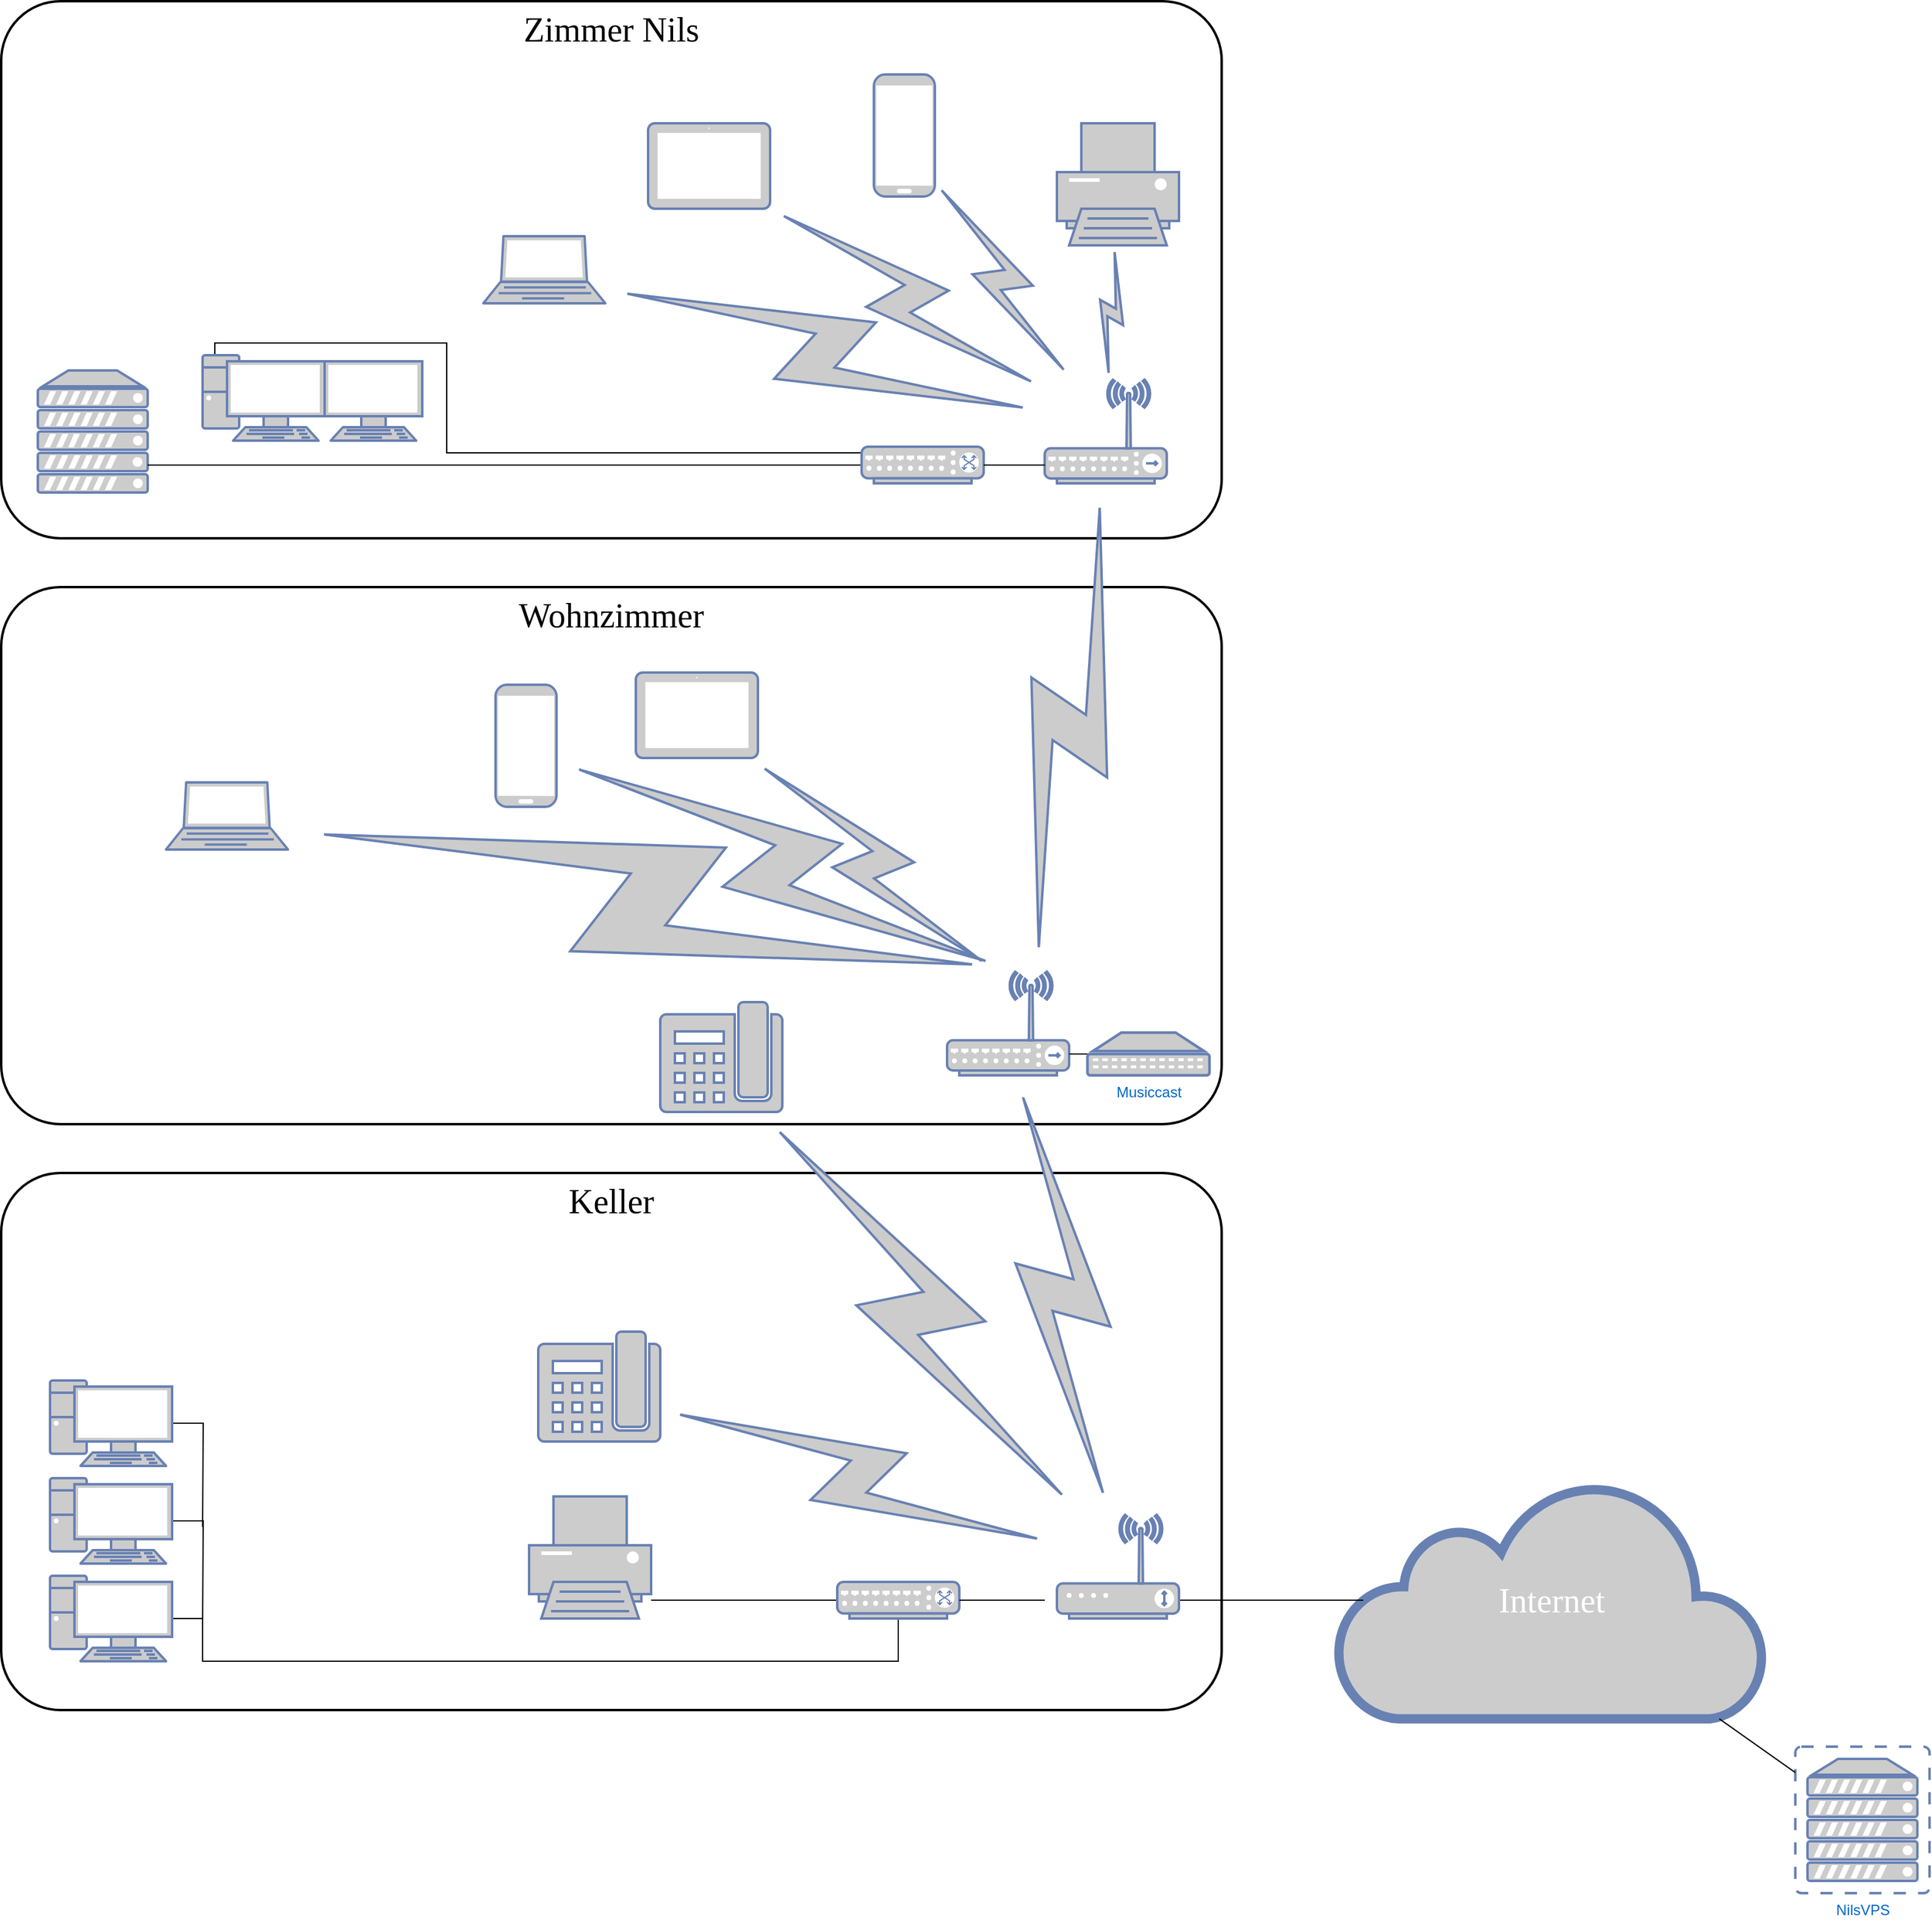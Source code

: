 <mxfile version="14.4.3" type="google"><diagram name="Page-1" id="bfe91b75-5d2c-26a0-9c1d-138518896778"><mxGraphModel dx="2426" dy="1358" grid="1" gridSize="10" guides="1" tooltips="1" connect="1" arrows="1" fold="1" page="1" pageScale="1" pageWidth="1169" pageHeight="827" background="#ffffff" math="0" shadow="0"><root><mxCell id="0"/><mxCell id="1" parent="0"/><mxCell id="O1NSqIP9xPwU4jWVSfPE-26" value="&lt;font face=&quot;Lucida Console&quot; color=&quot;#000000&quot;&gt;Wohnzimmer&lt;/font&gt;" style="rounded=1;whiteSpace=wrap;html=1;shadow=0;comic=0;strokeWidth=2;fillColor=none;fontFamily=Verdana;fontSize=28;fontColor=#6881B3;align=center;arcSize=11;verticalAlign=top;" vertex="1" parent="1"><mxGeometry x="80" y="560" width="1000" height="440" as="geometry"/></mxCell><mxCell id="O1NSqIP9xPwU4jWVSfPE-25" value="&lt;font color=&quot;#000000&quot;&gt;Zimmer Nils&lt;/font&gt;" style="rounded=1;whiteSpace=wrap;html=1;shadow=0;comic=0;strokeWidth=2;fillColor=none;fontFamily=Verdana;fontSize=28;fontColor=#6881B3;align=center;arcSize=11;verticalAlign=top;" vertex="1" parent="1"><mxGeometry x="80" y="80" width="1000" height="440" as="geometry"/></mxCell><mxCell id="O1NSqIP9xPwU4jWVSfPE-27" value="&lt;font face=&quot;Lucida Console&quot; color=&quot;#000000&quot;&gt;Keller&lt;/font&gt;" style="rounded=1;whiteSpace=wrap;html=1;shadow=0;comic=0;strokeWidth=2;fillColor=none;fontFamily=Verdana;fontSize=28;fontColor=#6881B3;align=center;arcSize=11;verticalAlign=top;" vertex="1" parent="1"><mxGeometry x="80" y="1040" width="1000" height="440" as="geometry"/></mxCell><mxCell id="O1NSqIP9xPwU4jWVSfPE-5" value="&lt;font style=&quot;font-size: 28px&quot; face=&quot;Lucida Console&quot;&gt;Internet&lt;/font&gt;" style="html=1;outlineConnect=0;fillColor=#CCCCCC;strokeColor=#6881B3;gradientColor=none;gradientDirection=north;strokeWidth=2;shape=mxgraph.networks.cloud;fontColor=#ffffff;" vertex="1" parent="1"><mxGeometry x="1175" y="1292.78" width="350" height="194.44" as="geometry"/></mxCell><mxCell id="O1NSqIP9xPwU4jWVSfPE-6" value="" style="fontColor=#0066CC;verticalAlign=top;verticalLabelPosition=bottom;labelPosition=center;align=center;html=1;outlineConnect=0;fillColor=#CCCCCC;strokeColor=#6881B3;gradientColor=none;gradientDirection=north;strokeWidth=2;shape=mxgraph.networks.printer;" vertex="1" parent="1"><mxGeometry x="512.5" y="1305" width="100" height="100" as="geometry"/></mxCell><mxCell id="O1NSqIP9xPwU4jWVSfPE-8" value="" style="fontColor=#0066CC;verticalAlign=top;verticalLabelPosition=bottom;labelPosition=center;align=center;html=1;outlineConnect=0;fillColor=#CCCCCC;strokeColor=#6881B3;gradientColor=none;gradientDirection=north;strokeWidth=2;shape=mxgraph.networks.server;" vertex="1" parent="1"><mxGeometry x="110" y="382.5" width="90" height="100" as="geometry"/></mxCell><mxCell id="O1NSqIP9xPwU4jWVSfPE-80" style="edgeStyle=orthogonalEdgeStyle;rounded=0;orthogonalLoop=1;jettySize=auto;html=1;endArrow=none;endFill=0;" edge="1" parent="1" source="O1NSqIP9xPwU4jWVSfPE-9" target="O1NSqIP9xPwU4jWVSfPE-71"><mxGeometry relative="1" as="geometry"><Array as="points"><mxPoint x="445" y="450"/><mxPoint x="445" y="360"/><mxPoint x="255" y="360"/></Array></mxGeometry></mxCell><mxCell id="O1NSqIP9xPwU4jWVSfPE-81" style="edgeStyle=orthogonalEdgeStyle;rounded=0;orthogonalLoop=1;jettySize=auto;html=1;exitX=0;exitY=0.5;exitDx=0;exitDy=0;exitPerimeter=0;endArrow=none;endFill=0;" edge="1" parent="1" source="O1NSqIP9xPwU4jWVSfPE-9" target="O1NSqIP9xPwU4jWVSfPE-8"><mxGeometry relative="1" as="geometry"><Array as="points"><mxPoint x="325" y="460"/><mxPoint x="325" y="460"/></Array></mxGeometry></mxCell><mxCell id="O1NSqIP9xPwU4jWVSfPE-9" value="" style="fontColor=#0066CC;verticalAlign=top;verticalLabelPosition=bottom;labelPosition=center;align=center;html=1;outlineConnect=0;fillColor=#CCCCCC;strokeColor=#6881B3;gradientColor=none;gradientDirection=north;strokeWidth=2;shape=mxgraph.networks.switch;" vertex="1" parent="1"><mxGeometry x="785" y="445" width="100" height="30" as="geometry"/></mxCell><mxCell id="O1NSqIP9xPwU4jWVSfPE-92" style="edgeStyle=orthogonalEdgeStyle;rounded=0;orthogonalLoop=1;jettySize=auto;html=1;exitX=0;exitY=0.5;exitDx=0;exitDy=0;exitPerimeter=0;endArrow=none;endFill=0;" edge="1" parent="1" source="O1NSqIP9xPwU4jWVSfPE-10" target="O1NSqIP9xPwU4jWVSfPE-6"><mxGeometry relative="1" as="geometry"><Array as="points"><mxPoint x="650" y="1390"/><mxPoint x="650" y="1390"/></Array></mxGeometry></mxCell><mxCell id="O1NSqIP9xPwU4jWVSfPE-100" style="edgeStyle=orthogonalEdgeStyle;rounded=0;orthogonalLoop=1;jettySize=auto;html=1;exitX=0.5;exitY=1;exitDx=0;exitDy=0;exitPerimeter=0;endArrow=none;endFill=0;" edge="1" parent="1" source="O1NSqIP9xPwU4jWVSfPE-10" target="O1NSqIP9xPwU4jWVSfPE-42"><mxGeometry relative="1" as="geometry"><mxPoint x="730" y="1494.98" as="sourcePoint"/><Array as="points"><mxPoint x="815" y="1440"/><mxPoint x="245" y="1440"/><mxPoint x="245" y="1405"/></Array></mxGeometry></mxCell><mxCell id="O1NSqIP9xPwU4jWVSfPE-10" value="" style="fontColor=#0066CC;verticalAlign=top;verticalLabelPosition=bottom;labelPosition=center;align=center;html=1;outlineConnect=0;fillColor=#CCCCCC;strokeColor=#6881B3;gradientColor=none;gradientDirection=north;strokeWidth=2;shape=mxgraph.networks.switch;" vertex="1" parent="1"><mxGeometry x="765" y="1375" width="100" height="30" as="geometry"/></mxCell><mxCell id="O1NSqIP9xPwU4jWVSfPE-11" value="" style="fontColor=#0066CC;verticalAlign=top;verticalLabelPosition=bottom;labelPosition=center;align=center;html=1;outlineConnect=0;fillColor=#CCCCCC;strokeColor=#6881B3;gradientColor=none;gradientDirection=north;strokeWidth=2;shape=mxgraph.networks.wireless_hub;" vertex="1" parent="1"><mxGeometry x="855" y="875" width="100" height="85" as="geometry"/></mxCell><mxCell id="O1NSqIP9xPwU4jWVSfPE-12" value="NilsVPS" style="fontColor=#0066CC;verticalAlign=top;verticalLabelPosition=bottom;labelPosition=center;align=center;html=1;outlineConnect=0;fillColor=#CCCCCC;strokeColor=#6881B3;gradientColor=none;gradientDirection=north;strokeWidth=2;shape=mxgraph.networks.virtual_server;" vertex="1" parent="1"><mxGeometry x="1550" y="1510" width="110" height="120" as="geometry"/></mxCell><mxCell id="O1NSqIP9xPwU4jWVSfPE-13" value="" style="fontColor=#0066CC;verticalAlign=top;verticalLabelPosition=bottom;labelPosition=center;align=center;html=1;outlineConnect=0;fillColor=#CCCCCC;strokeColor=#6881B3;gradientColor=none;gradientDirection=north;strokeWidth=2;shape=mxgraph.networks.wireless_modem;" vertex="1" parent="1"><mxGeometry x="945" y="1320" width="100" height="85" as="geometry"/></mxCell><mxCell id="O1NSqIP9xPwU4jWVSfPE-19" value="" style="endArrow=none;html=1;" edge="1" parent="1" target="O1NSqIP9xPwU4jWVSfPE-10"><mxGeometry width="50" height="50" relative="1" as="geometry"><mxPoint x="935" y="1390" as="sourcePoint"/><mxPoint x="745" y="1390" as="targetPoint"/></mxGeometry></mxCell><mxCell id="O1NSqIP9xPwU4jWVSfPE-21" value="" style="endArrow=none;html=1;entryX=0.06;entryY=0.5;entryDx=0;entryDy=0;entryPerimeter=0;" edge="1" parent="1" target="O1NSqIP9xPwU4jWVSfPE-5"><mxGeometry width="50" height="50" relative="1" as="geometry"><mxPoint x="1046" y="1390" as="sourcePoint"/><mxPoint x="1185" y="1390" as="targetPoint"/></mxGeometry></mxCell><mxCell id="O1NSqIP9xPwU4jWVSfPE-23" value="" style="endArrow=none;html=1;" edge="1" parent="1" source="O1NSqIP9xPwU4jWVSfPE-5" target="O1NSqIP9xPwU4jWVSfPE-12"><mxGeometry width="50" height="50" relative="1" as="geometry"><mxPoint x="1485" y="1300" as="sourcePoint"/><mxPoint x="1535" y="1250" as="targetPoint"/></mxGeometry></mxCell><mxCell id="O1NSqIP9xPwU4jWVSfPE-34" value="" style="fontColor=#0066CC;verticalAlign=top;verticalLabelPosition=bottom;labelPosition=center;align=center;html=1;outlineConnect=0;fillColor=#CCCCCC;strokeColor=#6881B3;gradientColor=none;gradientDirection=north;strokeWidth=2;shape=mxgraph.networks.printer;" vertex="1" parent="1"><mxGeometry x="945" y="180" width="100" height="100" as="geometry"/></mxCell><mxCell id="O1NSqIP9xPwU4jWVSfPE-35" value="" style="fontColor=#0066CC;verticalAlign=top;verticalLabelPosition=bottom;labelPosition=center;align=center;html=1;outlineConnect=0;fillColor=#CCCCCC;strokeColor=#6881B3;gradientColor=none;gradientDirection=north;strokeWidth=2;shape=mxgraph.networks.wireless_hub;" vertex="1" parent="1"><mxGeometry x="935" y="390" width="100" height="85" as="geometry"/></mxCell><mxCell id="O1NSqIP9xPwU4jWVSfPE-38" value="" style="html=1;outlineConnect=0;fillColor=#CCCCCC;strokeColor=#6881B3;gradientColor=none;gradientDirection=north;strokeWidth=2;shape=mxgraph.networks.comm_link_edge;html=1;" edge="1" parent="1" source="O1NSqIP9xPwU4jWVSfPE-13" target="O1NSqIP9xPwU4jWVSfPE-11"><mxGeometry width="100" height="100" relative="1" as="geometry"><mxPoint x="879.344" y="1190" as="sourcePoint"/><mxPoint x="1195" y="810" as="targetPoint"/></mxGeometry></mxCell><mxCell id="O1NSqIP9xPwU4jWVSfPE-40" value="" style="html=1;outlineConnect=0;fillColor=#CCCCCC;strokeColor=#6881B3;gradientColor=none;gradientDirection=north;strokeWidth=2;shape=mxgraph.networks.comm_link_edge;html=1;" edge="1" parent="1" source="O1NSqIP9xPwU4jWVSfPE-11" target="O1NSqIP9xPwU4jWVSfPE-35"><mxGeometry width="100" height="100" relative="1" as="geometry"><mxPoint x="860.405" y="1190" as="sourcePoint"/><mxPoint x="795" y="490" as="targetPoint"/><Array as="points"><mxPoint x="930" y="870"/><mxPoint x="1175" y="851"/><mxPoint x="965" y="830"/></Array></mxGeometry></mxCell><mxCell id="O1NSqIP9xPwU4jWVSfPE-42" value="" style="fontColor=#0066CC;verticalAlign=top;verticalLabelPosition=bottom;labelPosition=center;align=center;html=1;outlineConnect=0;fillColor=#CCCCCC;strokeColor=#6881B3;gradientColor=none;gradientDirection=north;strokeWidth=2;shape=mxgraph.networks.pc;" vertex="1" parent="1"><mxGeometry x="120" y="1369.98" width="100" height="70" as="geometry"/></mxCell><mxCell id="O1NSqIP9xPwU4jWVSfPE-101" style="edgeStyle=orthogonalEdgeStyle;rounded=0;orthogonalLoop=1;jettySize=auto;html=1;exitX=1;exitY=0.5;exitDx=0;exitDy=0;exitPerimeter=0;endArrow=none;endFill=0;" edge="1" parent="1" source="O1NSqIP9xPwU4jWVSfPE-43"><mxGeometry relative="1" as="geometry"><mxPoint x="245" y="1409.98" as="targetPoint"/></mxGeometry></mxCell><mxCell id="O1NSqIP9xPwU4jWVSfPE-43" value="" style="fontColor=#0066CC;verticalAlign=top;verticalLabelPosition=bottom;labelPosition=center;align=center;html=1;outlineConnect=0;fillColor=#CCCCCC;strokeColor=#6881B3;gradientColor=none;gradientDirection=north;strokeWidth=2;shape=mxgraph.networks.pc;" vertex="1" parent="1"><mxGeometry x="120" y="1289.98" width="100" height="70" as="geometry"/></mxCell><mxCell id="O1NSqIP9xPwU4jWVSfPE-102" style="edgeStyle=orthogonalEdgeStyle;rounded=0;orthogonalLoop=1;jettySize=auto;html=1;exitX=1;exitY=0.5;exitDx=0;exitDy=0;exitPerimeter=0;endArrow=none;endFill=0;" edge="1" parent="1" source="O1NSqIP9xPwU4jWVSfPE-44"><mxGeometry relative="1" as="geometry"><mxPoint x="245" y="1329.98" as="targetPoint"/></mxGeometry></mxCell><mxCell id="O1NSqIP9xPwU4jWVSfPE-44" value="" style="fontColor=#0066CC;verticalAlign=top;verticalLabelPosition=bottom;labelPosition=center;align=center;html=1;outlineConnect=0;fillColor=#CCCCCC;strokeColor=#6881B3;gradientColor=none;gradientDirection=north;strokeWidth=2;shape=mxgraph.networks.pc;" vertex="1" parent="1"><mxGeometry x="120" y="1209.98" width="100" height="70" as="geometry"/></mxCell><mxCell id="O1NSqIP9xPwU4jWVSfPE-47" value="" style="fontColor=#0066CC;verticalAlign=top;verticalLabelPosition=bottom;labelPosition=center;align=center;html=1;outlineConnect=0;fillColor=#CCCCCC;strokeColor=#6881B3;gradientColor=none;gradientDirection=north;strokeWidth=2;shape=mxgraph.networks.phone_2;" vertex="1" parent="1"><mxGeometry x="520" y="1170" width="100" height="90" as="geometry"/></mxCell><mxCell id="O1NSqIP9xPwU4jWVSfPE-48" value="" style="fontColor=#0066CC;verticalAlign=top;verticalLabelPosition=bottom;labelPosition=center;align=center;html=1;outlineConnect=0;fillColor=#CCCCCC;strokeColor=#6881B3;gradientColor=none;gradientDirection=north;strokeWidth=2;shape=mxgraph.networks.phone_2;" vertex="1" parent="1"><mxGeometry x="620" y="900" width="100" height="90" as="geometry"/></mxCell><mxCell id="O1NSqIP9xPwU4jWVSfPE-51" value="" style="fontColor=#0066CC;verticalAlign=top;verticalLabelPosition=bottom;labelPosition=center;align=center;html=1;outlineConnect=0;fillColor=#CCCCCC;strokeColor=#6881B3;gradientColor=none;gradientDirection=north;strokeWidth=2;shape=mxgraph.networks.mobile;" vertex="1" parent="1"><mxGeometry x="485" y="640" width="50" height="100" as="geometry"/></mxCell><mxCell id="O1NSqIP9xPwU4jWVSfPE-52" value="" style="fontColor=#0066CC;verticalAlign=top;verticalLabelPosition=bottom;labelPosition=center;align=center;html=1;outlineConnect=0;fillColor=#CCCCCC;strokeColor=#6881B3;gradientColor=none;gradientDirection=north;strokeWidth=2;shape=mxgraph.networks.laptop;" vertex="1" parent="1"><mxGeometry x="215" y="720" width="100" height="55" as="geometry"/></mxCell><mxCell id="O1NSqIP9xPwU4jWVSfPE-54" value="" style="fontColor=#0066CC;verticalAlign=top;verticalLabelPosition=bottom;labelPosition=center;align=center;html=1;outlineConnect=0;fillColor=#CCCCCC;strokeColor=#6881B3;gradientColor=none;gradientDirection=north;strokeWidth=2;shape=mxgraph.networks.tablet;" vertex="1" parent="1"><mxGeometry x="600" y="630" width="100" height="70" as="geometry"/></mxCell><mxCell id="O1NSqIP9xPwU4jWVSfPE-88" style="edgeStyle=orthogonalEdgeStyle;rounded=0;orthogonalLoop=1;jettySize=auto;html=1;endArrow=none;endFill=0;" edge="1" parent="1" source="O1NSqIP9xPwU4jWVSfPE-55" target="O1NSqIP9xPwU4jWVSfPE-11"><mxGeometry relative="1" as="geometry"><Array as="points"><mxPoint x="965" y="943"/><mxPoint x="965" y="943"/></Array></mxGeometry></mxCell><mxCell id="O1NSqIP9xPwU4jWVSfPE-55" value="Musiccast" style="fontColor=#0066CC;verticalAlign=top;verticalLabelPosition=bottom;labelPosition=center;align=center;html=1;outlineConnect=0;fillColor=#CCCCCC;strokeColor=#6881B3;gradientColor=none;gradientDirection=north;strokeWidth=2;shape=mxgraph.networks.patch_panel;" vertex="1" parent="1"><mxGeometry x="970" y="925" width="100" height="35" as="geometry"/></mxCell><mxCell id="O1NSqIP9xPwU4jWVSfPE-61" value="" style="html=1;outlineConnect=0;fillColor=#CCCCCC;strokeColor=#6881B3;gradientColor=none;gradientDirection=north;strokeWidth=2;shape=mxgraph.networks.comm_link_edge;html=1;" edge="1" parent="1" source="O1NSqIP9xPwU4jWVSfPE-48" target="O1NSqIP9xPwU4jWVSfPE-13"><mxGeometry width="100" height="100" relative="1" as="geometry"><mxPoint x="1185" y="1055" as="sourcePoint"/><mxPoint x="1285" y="955" as="targetPoint"/></mxGeometry></mxCell><mxCell id="O1NSqIP9xPwU4jWVSfPE-62" value="" style="html=1;outlineConnect=0;fillColor=#CCCCCC;strokeColor=#6881B3;gradientColor=none;gradientDirection=north;strokeWidth=2;shape=mxgraph.networks.comm_link_edge;html=1;" edge="1" parent="1" source="O1NSqIP9xPwU4jWVSfPE-47" target="O1NSqIP9xPwU4jWVSfPE-13"><mxGeometry width="100" height="100" relative="1" as="geometry"><mxPoint x="1195" y="1065" as="sourcePoint"/><mxPoint x="1295" y="965" as="targetPoint"/></mxGeometry></mxCell><mxCell id="O1NSqIP9xPwU4jWVSfPE-65" value="" style="endArrow=none;html=1;entryX=1;entryY=0.5;entryDx=0;entryDy=0;entryPerimeter=0;" edge="1" parent="1" target="O1NSqIP9xPwU4jWVSfPE-9"><mxGeometry width="50" height="50" relative="1" as="geometry"><mxPoint x="935" y="459.94" as="sourcePoint"/><mxPoint x="889" y="459.94" as="targetPoint"/></mxGeometry></mxCell><mxCell id="O1NSqIP9xPwU4jWVSfPE-66" value="" style="html=1;outlineConnect=0;fillColor=#CCCCCC;strokeColor=#6881B3;gradientColor=none;gradientDirection=north;strokeWidth=2;shape=mxgraph.networks.comm_link_edge;html=1;" edge="1" parent="1" source="O1NSqIP9xPwU4jWVSfPE-34" target="O1NSqIP9xPwU4jWVSfPE-35"><mxGeometry width="100" height="100" relative="1" as="geometry"><mxPoint x="575" y="340" as="sourcePoint"/><mxPoint x="675" y="240" as="targetPoint"/></mxGeometry></mxCell><mxCell id="O1NSqIP9xPwU4jWVSfPE-67" value="" style="fontColor=#0066CC;verticalAlign=top;verticalLabelPosition=bottom;labelPosition=center;align=center;html=1;outlineConnect=0;fillColor=#CCCCCC;strokeColor=#6881B3;gradientColor=none;gradientDirection=north;strokeWidth=2;shape=mxgraph.networks.laptop;" vertex="1" parent="1"><mxGeometry x="475" y="272.5" width="100" height="55" as="geometry"/></mxCell><mxCell id="O1NSqIP9xPwU4jWVSfPE-68" value="" style="fontColor=#0066CC;verticalAlign=top;verticalLabelPosition=bottom;labelPosition=center;align=center;html=1;outlineConnect=0;fillColor=#CCCCCC;strokeColor=#6881B3;gradientColor=none;gradientDirection=north;strokeWidth=2;shape=mxgraph.networks.mobile;" vertex="1" parent="1"><mxGeometry x="795" y="140" width="50" height="100" as="geometry"/></mxCell><mxCell id="O1NSqIP9xPwU4jWVSfPE-69" value="" style="fontColor=#0066CC;verticalAlign=top;verticalLabelPosition=bottom;labelPosition=center;align=center;html=1;outlineConnect=0;fillColor=#CCCCCC;strokeColor=#6881B3;gradientColor=none;gradientDirection=north;strokeWidth=2;shape=mxgraph.networks.tablet;" vertex="1" parent="1"><mxGeometry x="610" y="180" width="100" height="70" as="geometry"/></mxCell><mxCell id="O1NSqIP9xPwU4jWVSfPE-71" value="" style="fontColor=#0066CC;verticalAlign=top;verticalLabelPosition=bottom;labelPosition=center;align=center;html=1;outlineConnect=0;fillColor=#CCCCCC;strokeColor=#6881B3;gradientColor=none;gradientDirection=north;strokeWidth=2;shape=mxgraph.networks.pc;" vertex="1" parent="1"><mxGeometry x="245" y="370" width="100" height="70" as="geometry"/></mxCell><mxCell id="O1NSqIP9xPwU4jWVSfPE-72" value="" style="fontColor=#0066CC;verticalAlign=top;verticalLabelPosition=bottom;labelPosition=center;align=center;html=1;outlineConnect=0;fillColor=#CCCCCC;strokeColor=#6881B3;gradientColor=none;gradientDirection=north;strokeWidth=2;shape=mxgraph.networks.terminal;" vertex="1" parent="1"><mxGeometry x="345" y="375" width="80" height="65" as="geometry"/></mxCell><mxCell id="O1NSqIP9xPwU4jWVSfPE-82" value="" style="html=1;outlineConnect=0;fillColor=#CCCCCC;strokeColor=#6881B3;gradientColor=none;gradientDirection=north;strokeWidth=2;shape=mxgraph.networks.comm_link_edge;html=1;endArrow=none;endFill=0;" edge="1" parent="1" source="O1NSqIP9xPwU4jWVSfPE-69" target="O1NSqIP9xPwU4jWVSfPE-35"><mxGeometry width="100" height="100" relative="1" as="geometry"><mxPoint x="565" y="350" as="sourcePoint"/><mxPoint x="665" y="250" as="targetPoint"/></mxGeometry></mxCell><mxCell id="O1NSqIP9xPwU4jWVSfPE-83" value="" style="html=1;outlineConnect=0;fillColor=#CCCCCC;strokeColor=#6881B3;gradientColor=none;gradientDirection=north;strokeWidth=2;shape=mxgraph.networks.comm_link_edge;html=1;endArrow=none;endFill=0;" edge="1" parent="1" source="O1NSqIP9xPwU4jWVSfPE-67" target="O1NSqIP9xPwU4jWVSfPE-35"><mxGeometry width="100" height="100" relative="1" as="geometry"><mxPoint x="565" y="350" as="sourcePoint"/><mxPoint x="665" y="250" as="targetPoint"/></mxGeometry></mxCell><mxCell id="O1NSqIP9xPwU4jWVSfPE-84" value="" style="html=1;outlineConnect=0;fillColor=#CCCCCC;strokeColor=#6881B3;gradientColor=none;gradientDirection=north;strokeWidth=2;shape=mxgraph.networks.comm_link_edge;html=1;endArrow=none;endFill=0;" edge="1" parent="1" source="O1NSqIP9xPwU4jWVSfPE-68" target="O1NSqIP9xPwU4jWVSfPE-35"><mxGeometry width="100" height="100" relative="1" as="geometry"><mxPoint x="705" y="262.956" as="sourcePoint"/><mxPoint x="945" y="411.544" as="targetPoint"/></mxGeometry></mxCell><mxCell id="O1NSqIP9xPwU4jWVSfPE-89" value="" style="html=1;outlineConnect=0;fillColor=#CCCCCC;strokeColor=#6881B3;gradientColor=none;gradientDirection=north;strokeWidth=2;shape=mxgraph.networks.comm_link_edge;html=1;" edge="1" parent="1" source="O1NSqIP9xPwU4jWVSfPE-11" target="O1NSqIP9xPwU4jWVSfPE-54"><mxGeometry width="100" height="100" relative="1" as="geometry"><mxPoint x="875" y="920.185" as="sourcePoint"/><mxPoint x="902.862" y="490" as="targetPoint"/><Array as="points"><mxPoint x="885" y="845"/></Array></mxGeometry></mxCell><mxCell id="O1NSqIP9xPwU4jWVSfPE-90" value="" style="html=1;outlineConnect=0;fillColor=#CCCCCC;strokeColor=#6881B3;gradientColor=none;gradientDirection=north;strokeWidth=2;shape=mxgraph.networks.comm_link_edge;html=1;" edge="1" parent="1" source="O1NSqIP9xPwU4jWVSfPE-11" target="O1NSqIP9xPwU4jWVSfPE-51"><mxGeometry width="100" height="100" relative="1" as="geometry"><mxPoint x="965" y="913.947" as="sourcePoint"/><mxPoint x="705.694" y="710" as="targetPoint"/><Array as="points"><mxPoint x="905" y="900"/><mxPoint x="920" y="940"/><mxPoint x="895" y="855"/></Array></mxGeometry></mxCell><mxCell id="O1NSqIP9xPwU4jWVSfPE-91" value="" style="html=1;outlineConnect=0;fillColor=#CCCCCC;strokeColor=#6881B3;gradientColor=none;gradientDirection=north;strokeWidth=2;shape=mxgraph.networks.comm_link_edge;html=1;" edge="1" parent="1" source="O1NSqIP9xPwU4jWVSfPE-11" target="O1NSqIP9xPwU4jWVSfPE-52"><mxGeometry width="100" height="100" relative="1" as="geometry"><mxPoint x="975" y="923.947" as="sourcePoint"/><mxPoint x="545" y="710.714" as="targetPoint"/><Array as="points"><mxPoint x="905" y="865"/></Array></mxGeometry></mxCell></root></mxGraphModel></diagram></mxfile>